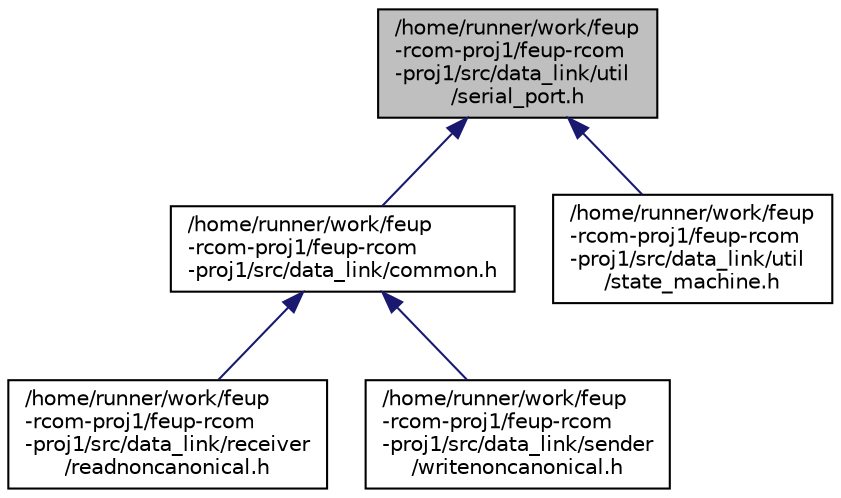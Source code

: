 digraph "/home/runner/work/feup-rcom-proj1/feup-rcom-proj1/src/data_link/util/serial_port.h"
{
  edge [fontname="Helvetica",fontsize="10",labelfontname="Helvetica",labelfontsize="10"];
  node [fontname="Helvetica",fontsize="10",shape=record];
  Node1 [label="/home/runner/work/feup\l-rcom-proj1/feup-rcom\l-proj1/src/data_link/util\l/serial_port.h",height=0.2,width=0.4,color="black", fillcolor="grey75", style="filled", fontcolor="black"];
  Node1 -> Node2 [dir="back",color="midnightblue",fontsize="10",style="solid",fontname="Helvetica"];
  Node2 [label="/home/runner/work/feup\l-rcom-proj1/feup-rcom\l-proj1/src/data_link/common.h",height=0.2,width=0.4,color="black", fillcolor="white", style="filled",URL="$common_8h.html",tooltip="Defines functions that are important for both the sender and the receiver,. "];
  Node2 -> Node3 [dir="back",color="midnightblue",fontsize="10",style="solid",fontname="Helvetica"];
  Node3 [label="/home/runner/work/feup\l-rcom-proj1/feup-rcom\l-proj1/src/data_link/receiver\l/readnoncanonical.h",height=0.2,width=0.4,color="black", fillcolor="white", style="filled",URL="$readnoncanonical_8h.html",tooltip="Stats important functions for non canonical reading at data link level. "];
  Node2 -> Node4 [dir="back",color="midnightblue",fontsize="10",style="solid",fontname="Helvetica"];
  Node4 [label="/home/runner/work/feup\l-rcom-proj1/feup-rcom\l-proj1/src/data_link/sender\l/writenoncanonical.h",height=0.2,width=0.4,color="black", fillcolor="white", style="filled",URL="$writenoncanonical_8h.html",tooltip="States important functions for non canonical writing at data link level. "];
  Node1 -> Node5 [dir="back",color="midnightblue",fontsize="10",style="solid",fontname="Helvetica"];
  Node5 [label="/home/runner/work/feup\l-rcom-proj1/feup-rcom\l-proj1/src/data_link/util\l/state_machine.h",height=0.2,width=0.4,color="black", fillcolor="white", style="filled",URL="$state__machine_8h.html",tooltip="Handles the state machines. "];
}
